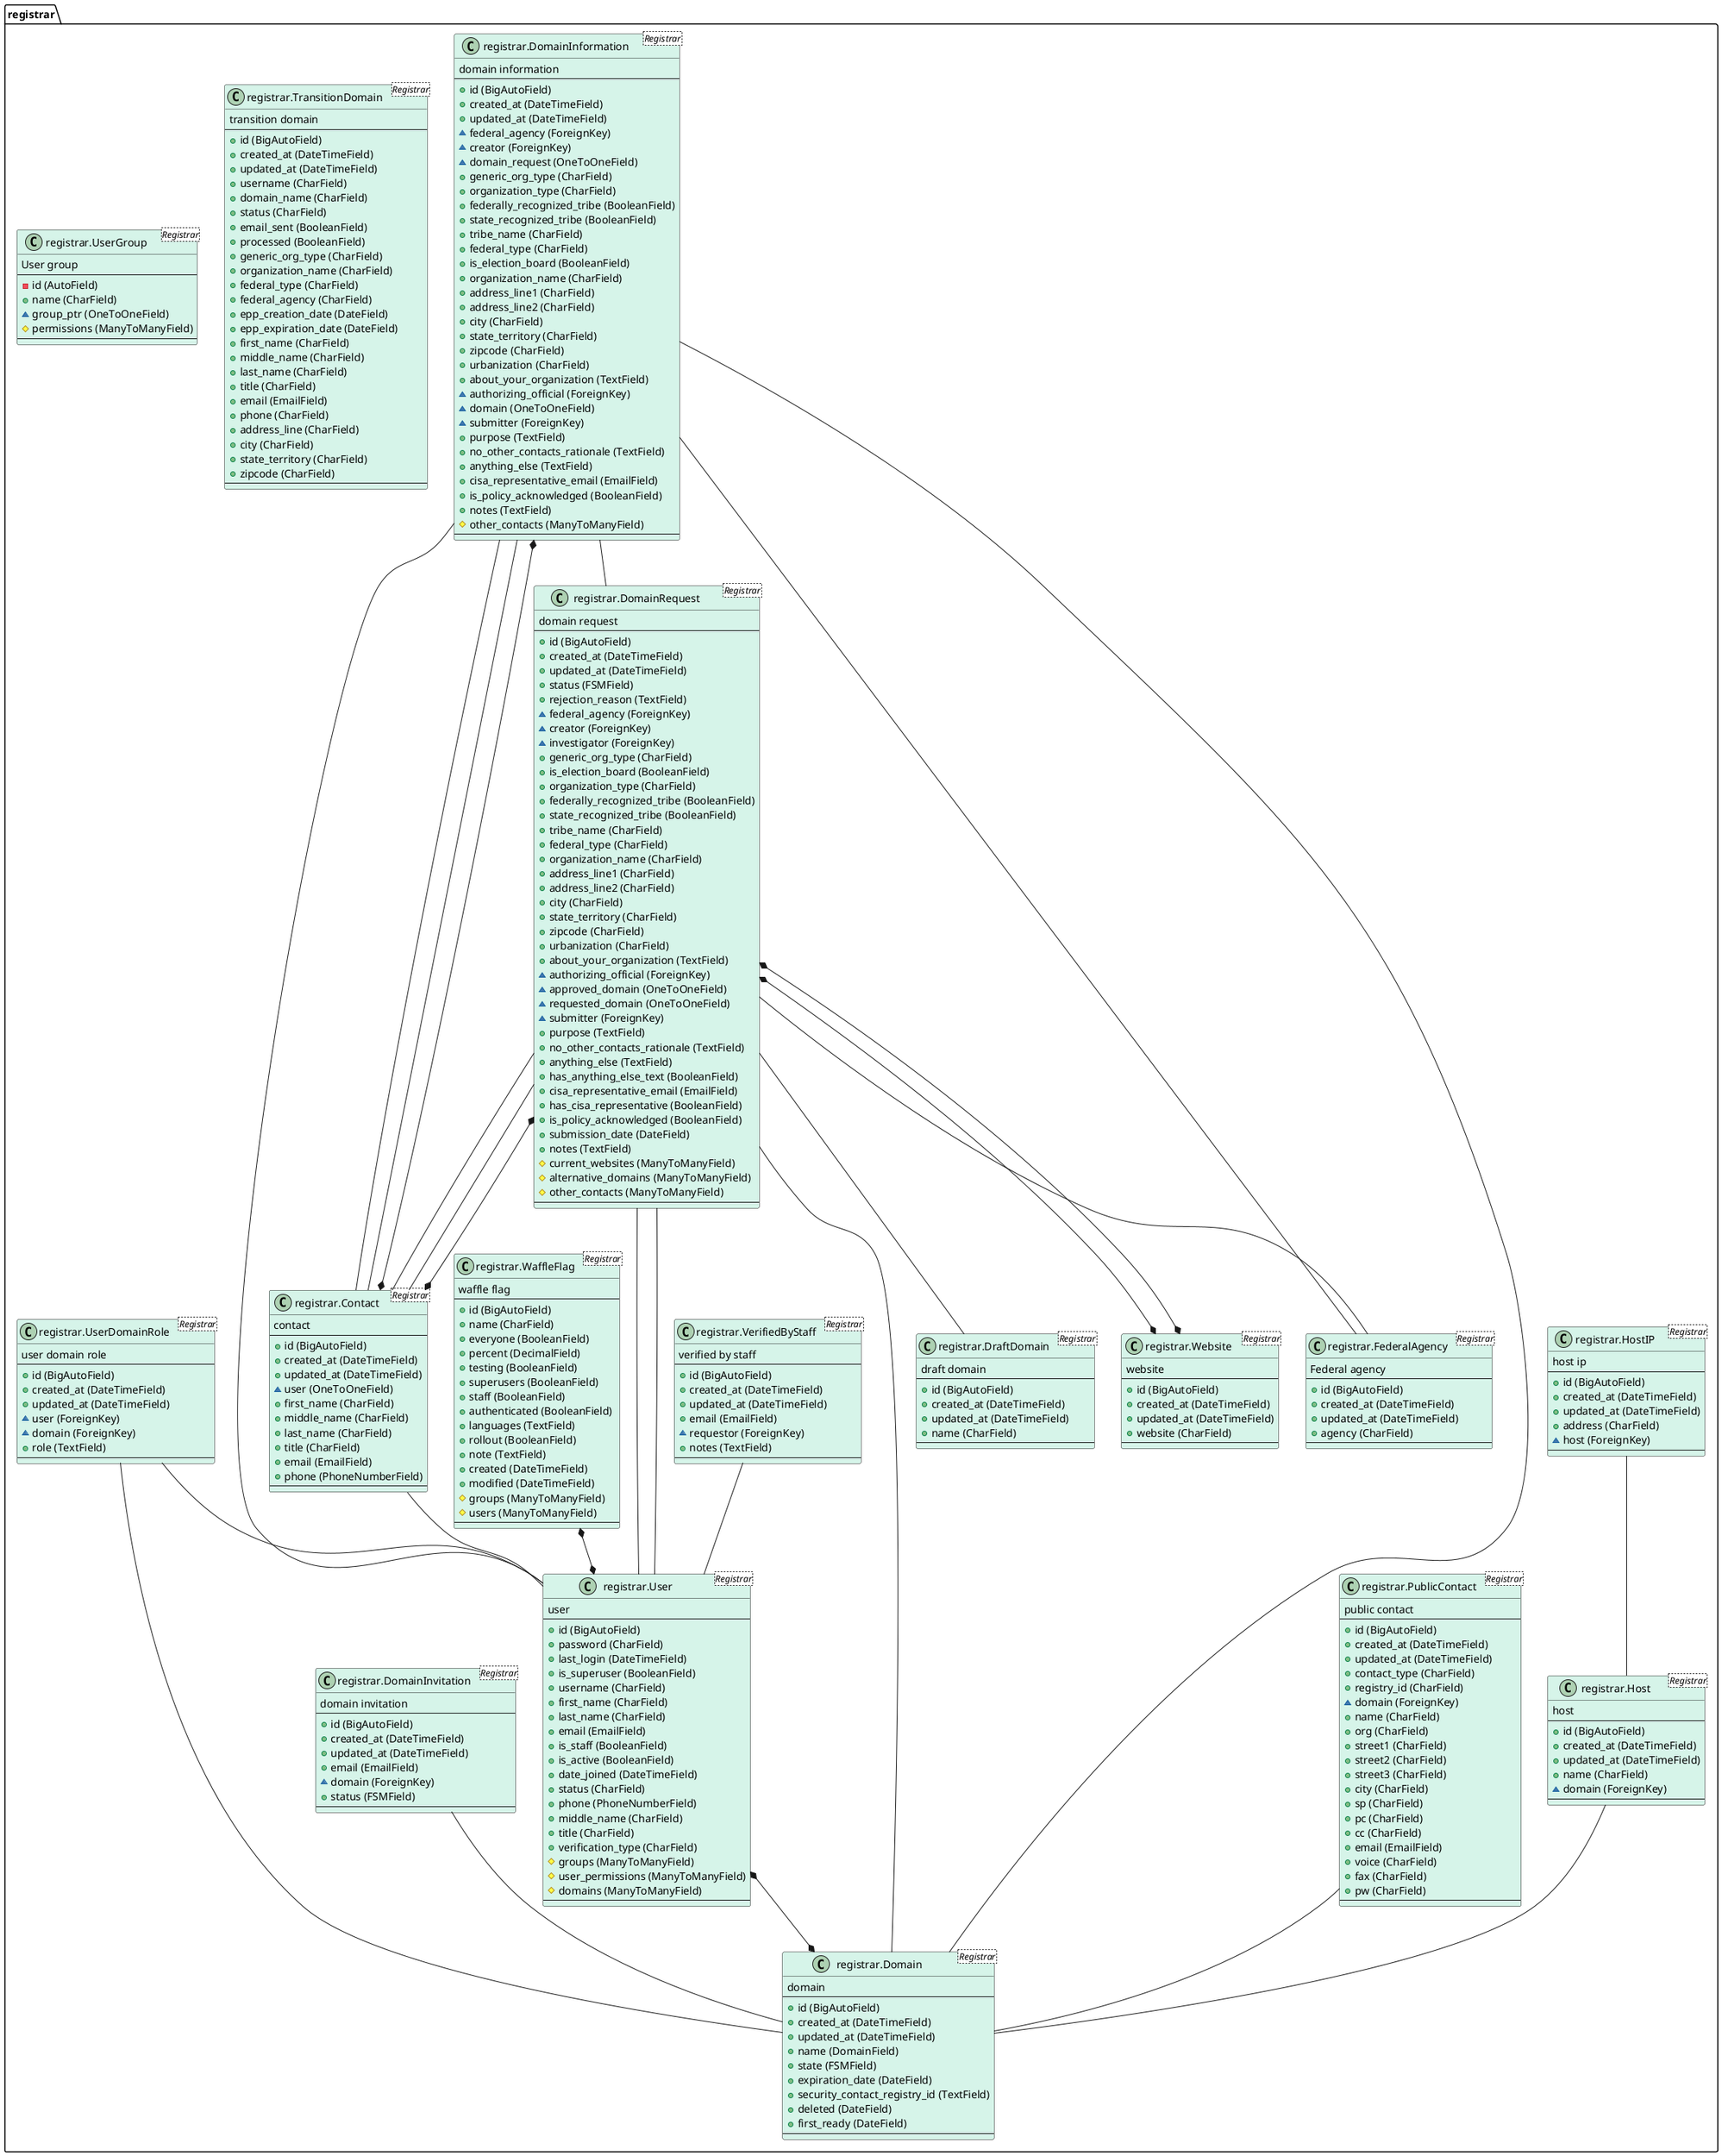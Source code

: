 @startuml 
class "registrar.Contact <Registrar>" as registrar.Contact #d6f4e9 {
    contact
    --
    + id (BigAutoField)
    + created_at (DateTimeField)
    + updated_at (DateTimeField)
    ~ user (OneToOneField)
    + first_name (CharField)
    + middle_name (CharField)
    + last_name (CharField)
    + title (CharField)
    + email (EmailField)
    + phone (PhoneNumberField)
    --
}
registrar.Contact -- registrar.User


class "registrar.Host <Registrar>" as registrar.Host #d6f4e9 {
    host
    --
    + id (BigAutoField)
    + created_at (DateTimeField)
    + updated_at (DateTimeField)
    + name (CharField)
    ~ domain (ForeignKey)
    --
}
registrar.Host -- registrar.Domain


class "registrar.HostIP <Registrar>" as registrar.HostIP #d6f4e9 {
    host ip
    --
    + id (BigAutoField)
    + created_at (DateTimeField)
    + updated_at (DateTimeField)
    + address (CharField)
    ~ host (ForeignKey)
    --
}
registrar.HostIP -- registrar.Host


class "registrar.PublicContact <Registrar>" as registrar.PublicContact #d6f4e9 {
    public contact
    --
    + id (BigAutoField)
    + created_at (DateTimeField)
    + updated_at (DateTimeField)
    + contact_type (CharField)
    + registry_id (CharField)
    ~ domain (ForeignKey)
    + name (CharField)
    + org (CharField)
    + street1 (CharField)
    + street2 (CharField)
    + street3 (CharField)
    + city (CharField)
    + sp (CharField)
    + pc (CharField)
    + cc (CharField)
    + email (EmailField)
    + voice (CharField)
    + fax (CharField)
    + pw (CharField)
    --
}
registrar.PublicContact -- registrar.Domain


class "registrar.Domain <Registrar>" as registrar.Domain #d6f4e9 {
    domain
    --
    + id (BigAutoField)
    + created_at (DateTimeField)
    + updated_at (DateTimeField)
    + name (DomainField)
    + state (FSMField)
    + expiration_date (DateField)
    + security_contact_registry_id (TextField)
    + deleted (DateField)
    + first_ready (DateField)
    --
}


class "registrar.FederalAgency <Registrar>" as registrar.FederalAgency #d6f4e9 {
    Federal agency
    --
    + id (BigAutoField)
    + created_at (DateTimeField)
    + updated_at (DateTimeField)
    + agency (CharField)
    --
}


class "registrar.DomainRequest <Registrar>" as registrar.DomainRequest #d6f4e9 {
    domain request
    --
    + id (BigAutoField)
    + created_at (DateTimeField)
    + updated_at (DateTimeField)
    + status (FSMField)
    + rejection_reason (TextField)
    ~ federal_agency (ForeignKey)
    ~ creator (ForeignKey)
    ~ investigator (ForeignKey)
    + generic_org_type (CharField)
    + is_election_board (BooleanField)
    + organization_type (CharField)
    + federally_recognized_tribe (BooleanField)
    + state_recognized_tribe (BooleanField)
    + tribe_name (CharField)
    + federal_type (CharField)
    + organization_name (CharField)
    + address_line1 (CharField)
    + address_line2 (CharField)
    + city (CharField)
    + state_territory (CharField)
    + zipcode (CharField)
    + urbanization (CharField)
    + about_your_organization (TextField)
    ~ authorizing_official (ForeignKey)
    ~ approved_domain (OneToOneField)
    ~ requested_domain (OneToOneField)
    ~ submitter (ForeignKey)
    + purpose (TextField)
    + no_other_contacts_rationale (TextField)
    + anything_else (TextField)
    + has_anything_else_text (BooleanField)
    + cisa_representative_email (EmailField)
    + has_cisa_representative (BooleanField)
    + is_policy_acknowledged (BooleanField)
    + submission_date (DateField)
    + notes (TextField)
    # current_websites (ManyToManyField)
    # alternative_domains (ManyToManyField)
    # other_contacts (ManyToManyField)
    --
}
registrar.DomainRequest -- registrar.FederalAgency
registrar.DomainRequest -- registrar.User
registrar.DomainRequest -- registrar.User
registrar.DomainRequest -- registrar.Contact
registrar.DomainRequest -- registrar.Domain
registrar.DomainRequest -- registrar.DraftDomain
registrar.DomainRequest -- registrar.Contact
registrar.DomainRequest *--* registrar.Website
registrar.DomainRequest *--* registrar.Website
registrar.DomainRequest *--* registrar.Contact


class "registrar.DomainInformation <Registrar>" as registrar.DomainInformation #d6f4e9 {
    domain information
    --
    + id (BigAutoField)
    + created_at (DateTimeField)
    + updated_at (DateTimeField)
    ~ federal_agency (ForeignKey)
    ~ creator (ForeignKey)
    ~ domain_request (OneToOneField)
    + generic_org_type (CharField)
    + organization_type (CharField)
    + federally_recognized_tribe (BooleanField)
    + state_recognized_tribe (BooleanField)
    + tribe_name (CharField)
    + federal_type (CharField)
    + is_election_board (BooleanField)
    + organization_name (CharField)
    + address_line1 (CharField)
    + address_line2 (CharField)
    + city (CharField)
    + state_territory (CharField)
    + zipcode (CharField)
    + urbanization (CharField)
    + about_your_organization (TextField)
    ~ authorizing_official (ForeignKey)
    ~ domain (OneToOneField)
    ~ submitter (ForeignKey)
    + purpose (TextField)
    + no_other_contacts_rationale (TextField)
    + anything_else (TextField)
    + cisa_representative_email (EmailField)
    + is_policy_acknowledged (BooleanField)
    + notes (TextField)
    # other_contacts (ManyToManyField)
    --
}
registrar.DomainInformation -- registrar.FederalAgency
registrar.DomainInformation -- registrar.User
registrar.DomainInformation -- registrar.DomainRequest
registrar.DomainInformation -- registrar.Contact
registrar.DomainInformation -- registrar.Domain
registrar.DomainInformation -- registrar.Contact
registrar.DomainInformation *--* registrar.Contact


class "registrar.DraftDomain <Registrar>" as registrar.DraftDomain #d6f4e9 {
    draft domain
    --
    + id (BigAutoField)
    + created_at (DateTimeField)
    + updated_at (DateTimeField)
    + name (CharField)
    --
}


class "registrar.UserDomainRole <Registrar>" as registrar.UserDomainRole #d6f4e9 {
    user domain role
    --
    + id (BigAutoField)
    + created_at (DateTimeField)
    + updated_at (DateTimeField)
    ~ user (ForeignKey)
    ~ domain (ForeignKey)
    + role (TextField)
    --
}
registrar.UserDomainRole -- registrar.User
registrar.UserDomainRole -- registrar.Domain


class "registrar.DomainInvitation <Registrar>" as registrar.DomainInvitation #d6f4e9 {
    domain invitation
    --
    + id (BigAutoField)
    + created_at (DateTimeField)
    + updated_at (DateTimeField)
    + email (EmailField)
    ~ domain (ForeignKey)
    + status (FSMField)
    --
}
registrar.DomainInvitation -- registrar.Domain


class "registrar.TransitionDomain <Registrar>" as registrar.TransitionDomain #d6f4e9 {
    transition domain
    --
    + id (BigAutoField)
    + created_at (DateTimeField)
    + updated_at (DateTimeField)
    + username (CharField)
    + domain_name (CharField)
    + status (CharField)
    + email_sent (BooleanField)
    + processed (BooleanField)
    + generic_org_type (CharField)
    + organization_name (CharField)
    + federal_type (CharField)
    + federal_agency (CharField)
    + epp_creation_date (DateField)
    + epp_expiration_date (DateField)
    + first_name (CharField)
    + middle_name (CharField)
    + last_name (CharField)
    + title (CharField)
    + email (EmailField)
    + phone (CharField)
    + address_line (CharField)
    + city (CharField)
    + state_territory (CharField)
    + zipcode (CharField)
    --
}


class "registrar.VerifiedByStaff <Registrar>" as registrar.VerifiedByStaff #d6f4e9 {
    verified by staff
    --
    + id (BigAutoField)
    + created_at (DateTimeField)
    + updated_at (DateTimeField)
    + email (EmailField)
    ~ requestor (ForeignKey)
    + notes (TextField)
    --
}
registrar.VerifiedByStaff -- registrar.User


class "registrar.User <Registrar>" as registrar.User #d6f4e9 {
    user
    --
    + id (BigAutoField)
    + password (CharField)
    + last_login (DateTimeField)
    + is_superuser (BooleanField)
    + username (CharField)
    + first_name (CharField)
    + last_name (CharField)
    + email (EmailField)
    + is_staff (BooleanField)
    + is_active (BooleanField)
    + date_joined (DateTimeField)
    + status (CharField)
    + phone (PhoneNumberField)
    + middle_name (CharField)
    + title (CharField)
    + verification_type (CharField)
    # groups (ManyToManyField)
    # user_permissions (ManyToManyField)
    # domains (ManyToManyField)
    --
}
registrar.User *--* registrar.Domain


class "registrar.UserGroup <Registrar>" as registrar.UserGroup #d6f4e9 {
    User group
    --
    - id (AutoField)
    + name (CharField)
    ~ group_ptr (OneToOneField)
    # permissions (ManyToManyField)
    --
}


class "registrar.Website <Registrar>" as registrar.Website #d6f4e9 {
    website
    --
    + id (BigAutoField)
    + created_at (DateTimeField)
    + updated_at (DateTimeField)
    + website (CharField)
    --
}


class "registrar.WaffleFlag <Registrar>" as registrar.WaffleFlag #d6f4e9 {
    waffle flag
    --
    + id (BigAutoField)
    + name (CharField)
    + everyone (BooleanField)
    + percent (DecimalField)
    + testing (BooleanField)
    + superusers (BooleanField)
    + staff (BooleanField)
    + authenticated (BooleanField)
    + languages (TextField)
    + rollout (BooleanField)
    + note (TextField)
    + created (DateTimeField)
    + modified (DateTimeField)
    # groups (ManyToManyField)
    # users (ManyToManyField)
    --
}
registrar.WaffleFlag *--* registrar.User


@enduml
